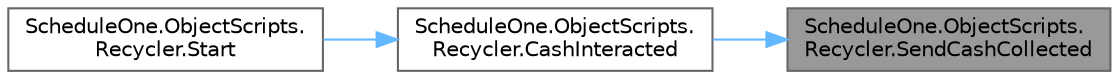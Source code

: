 digraph "ScheduleOne.ObjectScripts.Recycler.SendCashCollected"
{
 // LATEX_PDF_SIZE
  bgcolor="transparent";
  edge [fontname=Helvetica,fontsize=10,labelfontname=Helvetica,labelfontsize=10];
  node [fontname=Helvetica,fontsize=10,shape=box,height=0.2,width=0.4];
  rankdir="RL";
  Node1 [id="Node000001",label="ScheduleOne.ObjectScripts.\lRecycler.SendCashCollected",height=0.2,width=0.4,color="gray40", fillcolor="grey60", style="filled", fontcolor="black",tooltip=" "];
  Node1 -> Node2 [id="edge1_Node000001_Node000002",dir="back",color="steelblue1",style="solid",tooltip=" "];
  Node2 [id="Node000002",label="ScheduleOne.ObjectScripts.\lRecycler.CashInteracted",height=0.2,width=0.4,color="grey40", fillcolor="white", style="filled",URL="$class_schedule_one_1_1_object_scripts_1_1_recycler.html#a9633b883033beff0e0b96a63e0ea914f",tooltip=" "];
  Node2 -> Node3 [id="edge2_Node000002_Node000003",dir="back",color="steelblue1",style="solid",tooltip=" "];
  Node3 [id="Node000003",label="ScheduleOne.ObjectScripts.\lRecycler.Start",height=0.2,width=0.4,color="grey40", fillcolor="white", style="filled",URL="$class_schedule_one_1_1_object_scripts_1_1_recycler.html#a6fae86c731e00c18358b70e030c47a77",tooltip=" "];
}
